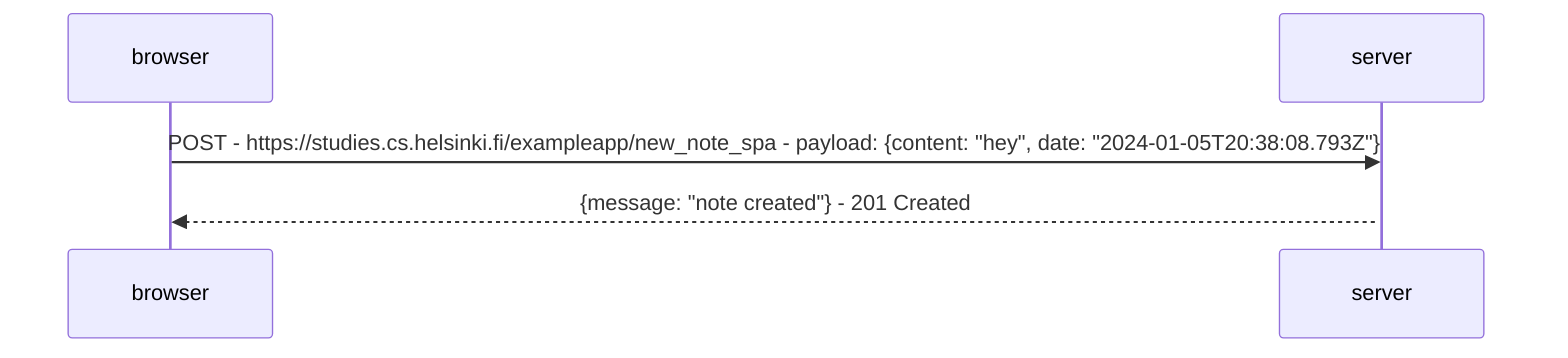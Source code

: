 sequenceDiagram
    browser->>server: POST - https://studies.cs.helsinki.fi/exampleapp/new_note_spa - payload: {content: "hey", date: "2024-01-05T20:38:08.793Z"}
    activate server
    server-->>browser: {message: "note created"} - 201 Created